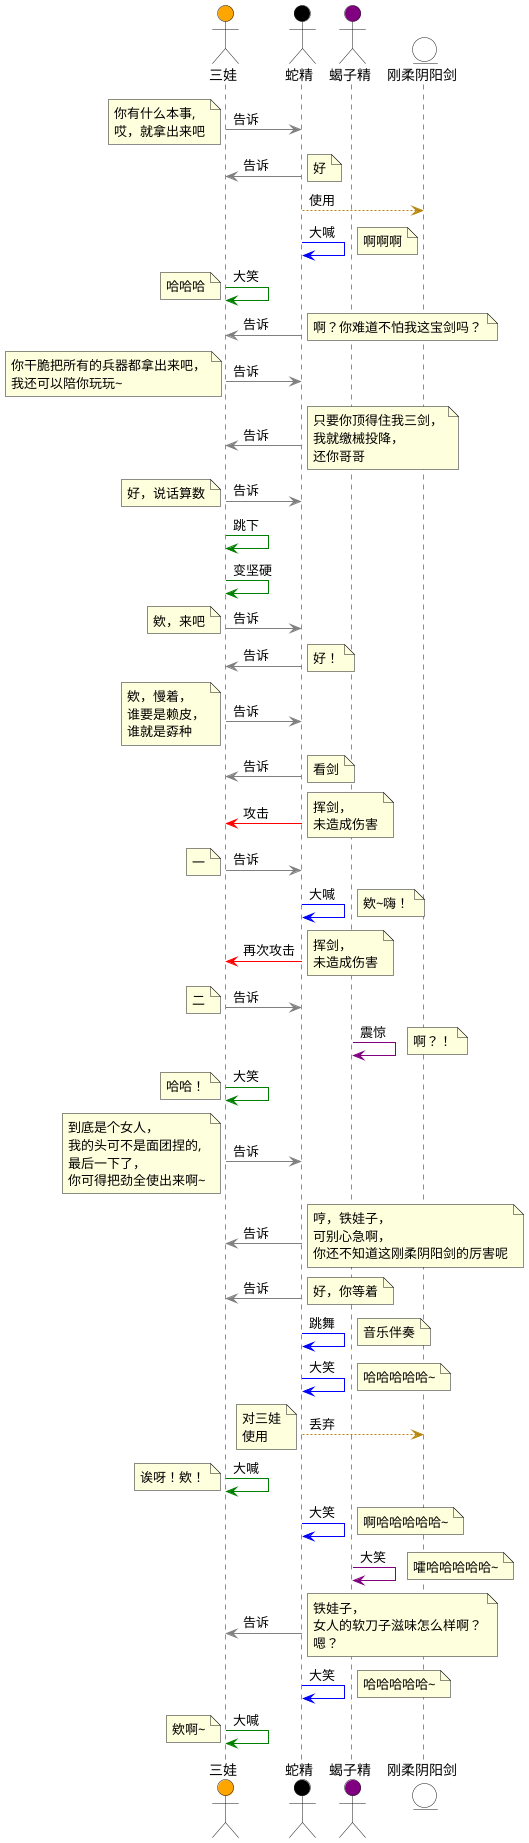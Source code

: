 ' https://www.bilibili.com/video/BV1zQ4y1d7dQ?p=6
' 7:37 ~ 9:30

@startuml
actor       三娃   as sanwa #Orange
actor       蛇精    as snake  #Black
actor       蝎子精    as scorpion   #Purple
entity      刚柔阴阳剑  as sword #White

sanwa -[#Grey]> snake : 告诉
note left
    你有什么本事,
    哎，就拿出来吧
end note

snake -[#Grey]> sanwa : 告诉
note right: 好

snake -[#DarkGoldenRod]-> sword : 使用

snake -[#Blue]> snake : 大喊
note right: 啊啊啊

sanwa -[#Green]> sanwa : 大笑
note left: 哈哈哈

snake -[#Grey]> sanwa : 告诉
note right: 啊？你难道不怕我这宝剑吗？

sanwa -[#Grey]> snake : 告诉
note left
    你干脆把所有的兵器都拿出来吧，
    我还可以陪你玩玩~
end note

snake -[#Grey]> sanwa : 告诉
note right
    只要你顶得住我三剑，
    我就缴械投降，
    还你哥哥
end note

sanwa -[#Grey]> snake : 告诉
note left: 好，说话算数

sanwa -[#Green]> sanwa : 跳下

sanwa -[#Green]> sanwa : 变坚硬

sanwa -[#Grey]> snake : 告诉
note left: 欸，来吧

snake -[#Grey]> sanwa : 告诉
note right: 好！

sanwa -[#Grey]> snake : 告诉
note left
    欸，慢着，
    谁要是赖皮，
    谁就是孬种
endnote

snake -[#Grey]> sanwa : 告诉
note right: 看剑

snake -[#Red]> sanwa : 攻击
note right
挥剑，
未造成伤害
endnote

sanwa -[#Grey]> snake : 告诉
note left: 一

snake -[#Blue]> snake : 大喊
note right: 欸~嗨！

snake -[#Red]> sanwa : 再次攻击
note right
挥剑，
未造成伤害
endnote

sanwa -[#Grey]> snake : 告诉
note left: 二

scorpion -[#Purple]> scorpion : 震惊
note right: 啊？！

sanwa -[#Green]> sanwa : 大笑
note left: 哈哈！

sanwa -[#Grey]> snake : 告诉
note left
    到底是个女人，
    我的头可不是面团捏的,
    最后一下了，
    你可得把劲全使出来啊~
endnote

snake -[#Grey]> sanwa : 告诉
note right
    哼，铁娃子，
    可别心急啊，
    你还不知道这刚柔阴阳剑的厉害呢
endnote

snake -[#Grey]> sanwa : 告诉
note right
    好，你等着
endnote

snake -[#Blue]> snake : 跳舞
note right: 音乐伴奏

snake -[#Blue]> snake : 大笑
note right: 哈哈哈哈哈~

snake -[#DarkGoldenRod]-> sword : 丢弃
note left
对三娃
使用
endnote

sanwa -[#Green]> sanwa : 大喊
note left: 诶呀！欸！

snake -[#Blue]> snake : 大笑
note right: 啊哈哈哈哈哈~

scorpion -[#Purple]> scorpion : 大笑
note right: 嚯哈哈哈哈哈~

snake -[#Grey]> sanwa : 告诉
note right
    铁娃子，
    女人的软刀子滋味怎么样啊？
    嗯？
endnote

snake -[#Blue]> snake : 大笑
note right: 哈哈哈哈哈~

sanwa -[#green]> sanwa : 大喊
note left: 欸啊~

@enduml
